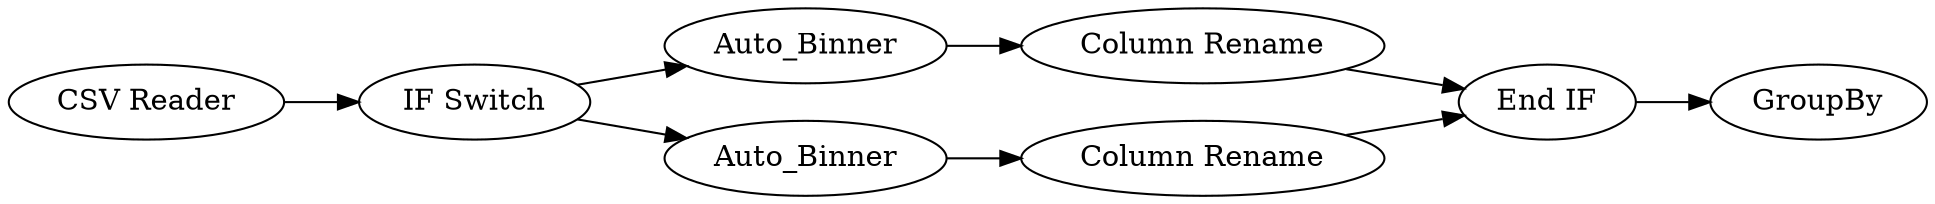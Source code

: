 digraph {
	24 -> 28
	23 -> 27
	29 -> 25
	25 -> 23
	27 -> 26
	28 -> 26
	25 -> 24
	26 -> 19
	24 [label=Auto_Binner]
	27 [label="Column Rename"]
	29 [label="CSV Reader"]
	28 [label="Column Rename"]
	23 [label=Auto_Binner]
	26 [label="End IF"]
	25 [label="IF Switch"]
	19 [label=GroupBy]
	rankdir=LR
}
